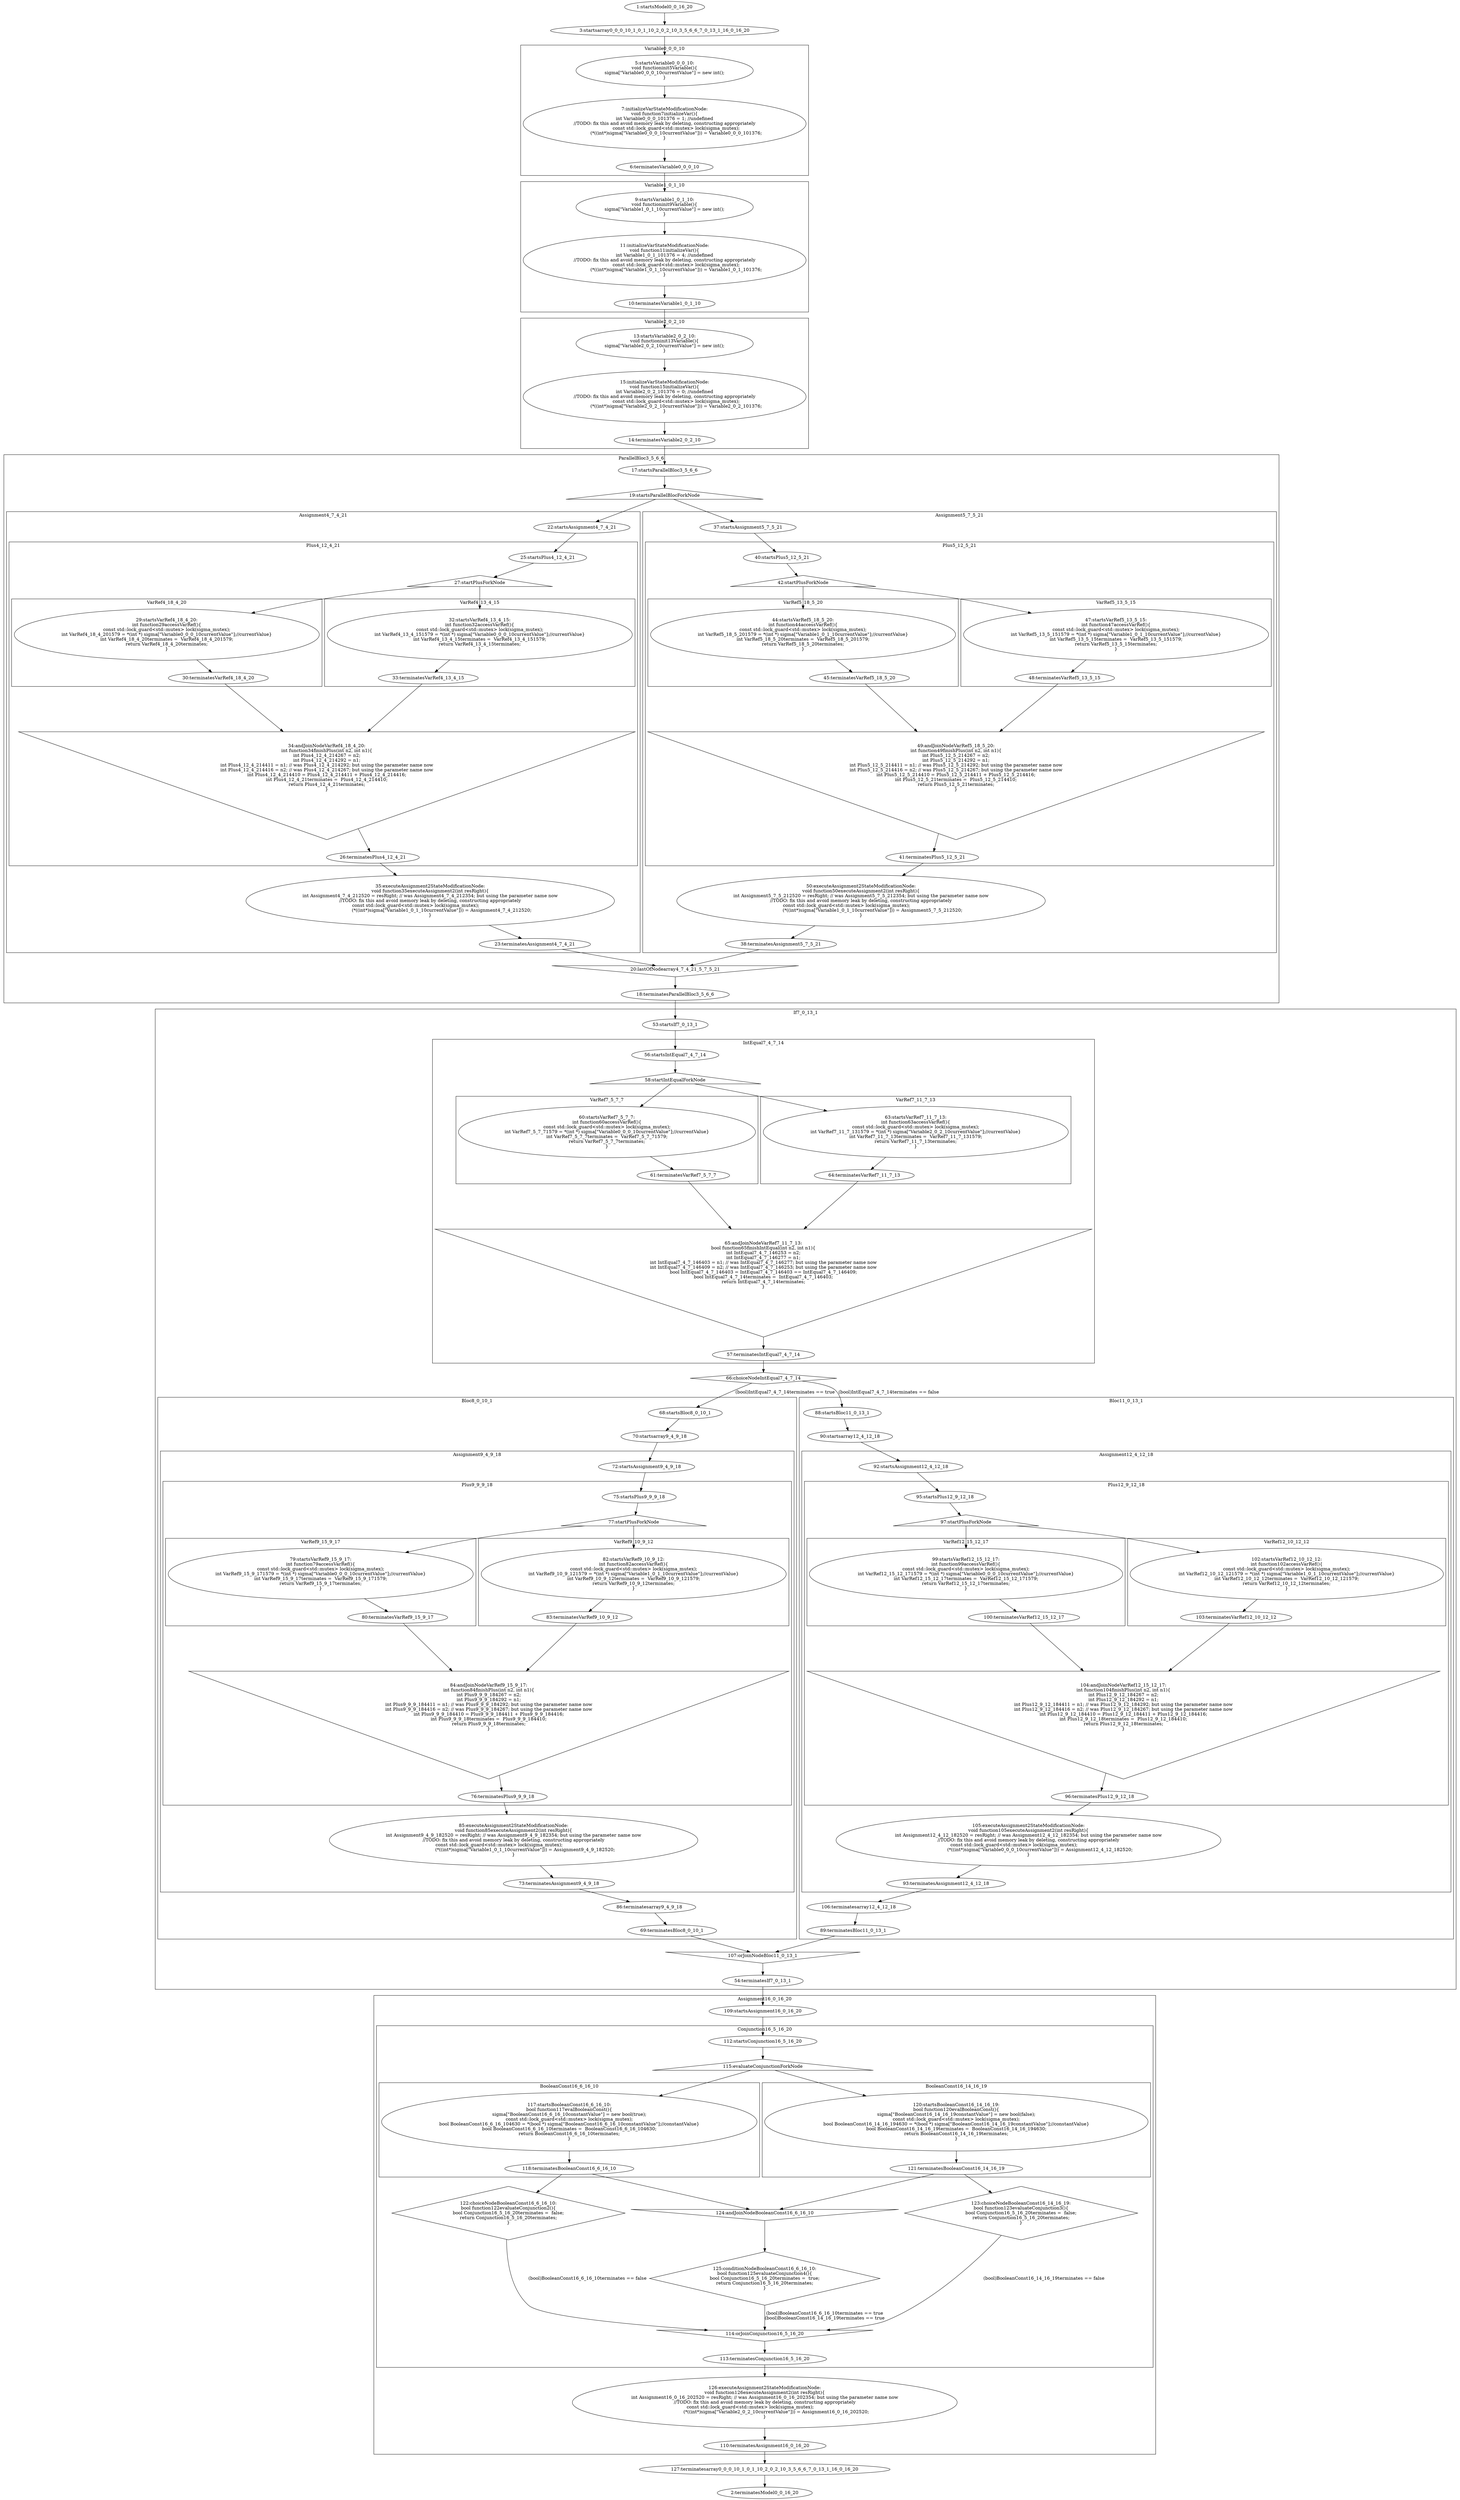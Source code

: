 digraph G {
subgraph cluster_4 {
label = "Variable0_0_0_10";
  "5" [label="5:startsVariable0_0_0_10:
void functioninit5Variable(){
sigma[\"Variable0_0_0_10currentValue\"] = new int();
}" shape="ellipse" ];
  "6" [label="6:terminatesVariable0_0_0_10" shape="ellipse" ];
  "7" [label="7:initializeVarStateModificationNode:
void function7initializeVar(){
int Variable0_0_0_101376 = 1; //undefined
//TODO: fix this and avoid memory leak by deleting, constructing appropriately
                const std::lock_guard<std::mutex> lock(sigma_mutex);
                (*((int*)sigma[\"Variable0_0_0_10currentValue\"])) = Variable0_0_0_101376;
}" shape="ellipse" ];
}
subgraph cluster_8 {
label = "Variable1_0_1_10";
  "9" [label="9:startsVariable1_0_1_10:
void functioninit9Variable(){
sigma[\"Variable1_0_1_10currentValue\"] = new int();
}" shape="ellipse" ];
  "10" [label="10:terminatesVariable1_0_1_10" shape="ellipse" ];
  "11" [label="11:initializeVarStateModificationNode:
void function11initializeVar(){
int Variable1_0_1_101376 = 4; //undefined
//TODO: fix this and avoid memory leak by deleting, constructing appropriately
                const std::lock_guard<std::mutex> lock(sigma_mutex);
                (*((int*)sigma[\"Variable1_0_1_10currentValue\"])) = Variable1_0_1_101376;
}" shape="ellipse" ];
}
subgraph cluster_12 {
label = "Variable2_0_2_10";
  "13" [label="13:startsVariable2_0_2_10:
void functioninit13Variable(){
sigma[\"Variable2_0_2_10currentValue\"] = new int();
}" shape="ellipse" ];
  "14" [label="14:terminatesVariable2_0_2_10" shape="ellipse" ];
  "15" [label="15:initializeVarStateModificationNode:
void function15initializeVar(){
int Variable2_0_2_101376 = 0; //undefined
//TODO: fix this and avoid memory leak by deleting, constructing appropriately
                const std::lock_guard<std::mutex> lock(sigma_mutex);
                (*((int*)sigma[\"Variable2_0_2_10currentValue\"])) = Variable2_0_2_101376;
}" shape="ellipse" ];
}
subgraph cluster_16 {
label = "ParallelBloc3_5_6_6";
  "17" [label="17:startsParallelBloc3_5_6_6" shape="ellipse" ];
  "18" [label="18:terminatesParallelBloc3_5_6_6" shape="ellipse" ];
  "19" [label="19:startsParallelBlocForkNode" shape="triangle" ];
  "20" [label="20:lastOfNodearray4_7_4_21_5_7_5_21" shape="invtriangle" ];
subgraph cluster_21 {
label = "Assignment4_7_4_21";
  "22" [label="22:startsAssignment4_7_4_21" shape="ellipse" ];
  "23" [label="23:terminatesAssignment4_7_4_21" shape="ellipse" ];
  "35" [label="35:executeAssignment2StateModificationNode:
void function35executeAssignment2(int resRight){
int Assignment4_7_4_212520 = resRight; // was Assignment4_7_4_212354; but using the parameter name now
//TODO: fix this and avoid memory leak by deleting, constructing appropriately
                const std::lock_guard<std::mutex> lock(sigma_mutex);                                    
                (*((int*)sigma[\"Variable1_0_1_10currentValue\"])) = Assignment4_7_4_212520;
}" shape="ellipse" ];
subgraph cluster_24 {
label = "Plus4_12_4_21";
  "25" [label="25:startsPlus4_12_4_21" shape="ellipse" ];
  "26" [label="26:terminatesPlus4_12_4_21" shape="ellipse" ];
  "27" [label="27:startPlusForkNode" shape="triangle" ];
  "34" [label="34:andJoinNodeVarRef4_18_4_20:
int function34finishPlus(int n2, int n1){
int Plus4_12_4_214267 = n2;
int Plus4_12_4_214292 = n1;
int Plus4_12_4_214411 = n1; // was Plus4_12_4_214292; but using the parameter name now
int Plus4_12_4_214416 = n2; // was Plus4_12_4_214267; but using the parameter name now
int Plus4_12_4_214410 = Plus4_12_4_214411 + Plus4_12_4_214416;
int Plus4_12_4_21terminates =  Plus4_12_4_214410;
return Plus4_12_4_21terminates;
}" shape="invtriangle" ];
subgraph cluster_28 {
label = "VarRef4_18_4_20";
  "29" [label="29:startsVarRef4_18_4_20:
int function29accessVarRef(){
const std::lock_guard<std::mutex> lock(sigma_mutex);
int VarRef4_18_4_201579 = *(int *) sigma[\"Variable0_0_0_10currentValue\"];//currentValue}
int VarRef4_18_4_20terminates =  VarRef4_18_4_201579;
return VarRef4_18_4_20terminates;
}" shape="ellipse" ];
  "30" [label="30:terminatesVarRef4_18_4_20" shape="ellipse" ];
}
subgraph cluster_31 {
label = "VarRef4_13_4_15";
  "32" [label="32:startsVarRef4_13_4_15:
int function32accessVarRef(){
const std::lock_guard<std::mutex> lock(sigma_mutex);
int VarRef4_13_4_151579 = *(int *) sigma[\"Variable0_0_0_10currentValue\"];//currentValue}
int VarRef4_13_4_15terminates =  VarRef4_13_4_151579;
return VarRef4_13_4_15terminates;
}" shape="ellipse" ];
  "33" [label="33:terminatesVarRef4_13_4_15" shape="ellipse" ];
}
}
}
subgraph cluster_36 {
label = "Assignment5_7_5_21";
  "37" [label="37:startsAssignment5_7_5_21" shape="ellipse" ];
  "38" [label="38:terminatesAssignment5_7_5_21" shape="ellipse" ];
  "50" [label="50:executeAssignment2StateModificationNode:
void function50executeAssignment2(int resRight){
int Assignment5_7_5_212520 = resRight; // was Assignment5_7_5_212354; but using the parameter name now
//TODO: fix this and avoid memory leak by deleting, constructing appropriately
                const std::lock_guard<std::mutex> lock(sigma_mutex);                                    
                (*((int*)sigma[\"Variable1_0_1_10currentValue\"])) = Assignment5_7_5_212520;
}" shape="ellipse" ];
subgraph cluster_39 {
label = "Plus5_12_5_21";
  "40" [label="40:startsPlus5_12_5_21" shape="ellipse" ];
  "41" [label="41:terminatesPlus5_12_5_21" shape="ellipse" ];
  "42" [label="42:startPlusForkNode" shape="triangle" ];
  "49" [label="49:andJoinNodeVarRef5_18_5_20:
int function49finishPlus(int n2, int n1){
int Plus5_12_5_214267 = n2;
int Plus5_12_5_214292 = n1;
int Plus5_12_5_214411 = n1; // was Plus5_12_5_214292; but using the parameter name now
int Plus5_12_5_214416 = n2; // was Plus5_12_5_214267; but using the parameter name now
int Plus5_12_5_214410 = Plus5_12_5_214411 + Plus5_12_5_214416;
int Plus5_12_5_21terminates =  Plus5_12_5_214410;
return Plus5_12_5_21terminates;
}" shape="invtriangle" ];
subgraph cluster_43 {
label = "VarRef5_18_5_20";
  "44" [label="44:startsVarRef5_18_5_20:
int function44accessVarRef(){
const std::lock_guard<std::mutex> lock(sigma_mutex);
int VarRef5_18_5_201579 = *(int *) sigma[\"Variable1_0_1_10currentValue\"];//currentValue}
int VarRef5_18_5_20terminates =  VarRef5_18_5_201579;
return VarRef5_18_5_20terminates;
}" shape="ellipse" ];
  "45" [label="45:terminatesVarRef5_18_5_20" shape="ellipse" ];
}
subgraph cluster_46 {
label = "VarRef5_13_5_15";
  "47" [label="47:startsVarRef5_13_5_15:
int function47accessVarRef(){
const std::lock_guard<std::mutex> lock(sigma_mutex);
int VarRef5_13_5_151579 = *(int *) sigma[\"Variable1_0_1_10currentValue\"];//currentValue}
int VarRef5_13_5_15terminates =  VarRef5_13_5_151579;
return VarRef5_13_5_15terminates;
}" shape="ellipse" ];
  "48" [label="48:terminatesVarRef5_13_5_15" shape="ellipse" ];
}
}
}
}
subgraph cluster_52 {
label = "If7_0_13_1";
  "53" [label="53:startsIf7_0_13_1" shape="ellipse" ];
  "54" [label="54:terminatesIf7_0_13_1" shape="ellipse" ];
  "66" [label="66:choiceNodeIntEqual7_4_7_14" shape="diamond" ];
  "107" [label="107:orJoinNodeBloc11_0_13_1" shape="invtriangle" ];
subgraph cluster_55 {
label = "IntEqual7_4_7_14";
  "56" [label="56:startsIntEqual7_4_7_14" shape="ellipse" ];
  "57" [label="57:terminatesIntEqual7_4_7_14" shape="ellipse" ];
  "58" [label="58:startIntEqualForkNode" shape="triangle" ];
  "65" [label="65:andJoinNodeVarRef7_11_7_13:
bool function65finishIntEqual(int n2, int n1){
int IntEqual7_4_7_146253 = n2;
int IntEqual7_4_7_146277 = n1;
int IntEqual7_4_7_146403 = n1; // was IntEqual7_4_7_146277; but using the parameter name now
int IntEqual7_4_7_146409 = n2; // was IntEqual7_4_7_146253; but using the parameter name now
bool IntEqual7_4_7_146403 = IntEqual7_4_7_146403 == IntEqual7_4_7_146409;
bool IntEqual7_4_7_14terminates =  IntEqual7_4_7_146403;
return IntEqual7_4_7_14terminates;
}" shape="invtriangle" ];
subgraph cluster_59 {
label = "VarRef7_5_7_7";
  "60" [label="60:startsVarRef7_5_7_7:
int function60accessVarRef(){
const std::lock_guard<std::mutex> lock(sigma_mutex);
int VarRef7_5_7_71579 = *(int *) sigma[\"Variable0_0_0_10currentValue\"];//currentValue}
int VarRef7_5_7_7terminates =  VarRef7_5_7_71579;
return VarRef7_5_7_7terminates;
}" shape="ellipse" ];
  "61" [label="61:terminatesVarRef7_5_7_7" shape="ellipse" ];
}
subgraph cluster_62 {
label = "VarRef7_11_7_13";
  "63" [label="63:startsVarRef7_11_7_13:
int function63accessVarRef(){
const std::lock_guard<std::mutex> lock(sigma_mutex);
int VarRef7_11_7_131579 = *(int *) sigma[\"Variable2_0_2_10currentValue\"];//currentValue}
int VarRef7_11_7_13terminates =  VarRef7_11_7_131579;
return VarRef7_11_7_13terminates;
}" shape="ellipse" ];
  "64" [label="64:terminatesVarRef7_11_7_13" shape="ellipse" ];
}
}
subgraph cluster_67 {
label = "Bloc8_0_10_1";
  "68" [label="68:startsBloc8_0_10_1" shape="ellipse" ];
  "69" [label="69:terminatesBloc8_0_10_1" shape="ellipse" ];
  "70" [label="70:startsarray9_4_9_18" shape="ellipse" ];
  "86" [label="86:terminatesarray9_4_9_18" shape="ellipse" ];
subgraph cluster_71 {
label = "Assignment9_4_9_18";
  "72" [label="72:startsAssignment9_4_9_18" shape="ellipse" ];
  "73" [label="73:terminatesAssignment9_4_9_18" shape="ellipse" ];
  "85" [label="85:executeAssignment2StateModificationNode:
void function85executeAssignment2(int resRight){
int Assignment9_4_9_182520 = resRight; // was Assignment9_4_9_182354; but using the parameter name now
//TODO: fix this and avoid memory leak by deleting, constructing appropriately
                const std::lock_guard<std::mutex> lock(sigma_mutex);                                    
                (*((int*)sigma[\"Variable1_0_1_10currentValue\"])) = Assignment9_4_9_182520;
}" shape="ellipse" ];
subgraph cluster_74 {
label = "Plus9_9_9_18";
  "75" [label="75:startsPlus9_9_9_18" shape="ellipse" ];
  "76" [label="76:terminatesPlus9_9_9_18" shape="ellipse" ];
  "77" [label="77:startPlusForkNode" shape="triangle" ];
  "84" [label="84:andJoinNodeVarRef9_15_9_17:
int function84finishPlus(int n2, int n1){
int Plus9_9_9_184267 = n2;
int Plus9_9_9_184292 = n1;
int Plus9_9_9_184411 = n1; // was Plus9_9_9_184292; but using the parameter name now
int Plus9_9_9_184416 = n2; // was Plus9_9_9_184267; but using the parameter name now
int Plus9_9_9_184410 = Plus9_9_9_184411 + Plus9_9_9_184416;
int Plus9_9_9_18terminates =  Plus9_9_9_184410;
return Plus9_9_9_18terminates;
}" shape="invtriangle" ];
subgraph cluster_78 {
label = "VarRef9_15_9_17";
  "79" [label="79:startsVarRef9_15_9_17:
int function79accessVarRef(){
const std::lock_guard<std::mutex> lock(sigma_mutex);
int VarRef9_15_9_171579 = *(int *) sigma[\"Variable0_0_0_10currentValue\"];//currentValue}
int VarRef9_15_9_17terminates =  VarRef9_15_9_171579;
return VarRef9_15_9_17terminates;
}" shape="ellipse" ];
  "80" [label="80:terminatesVarRef9_15_9_17" shape="ellipse" ];
}
subgraph cluster_81 {
label = "VarRef9_10_9_12";
  "82" [label="82:startsVarRef9_10_9_12:
int function82accessVarRef(){
const std::lock_guard<std::mutex> lock(sigma_mutex);
int VarRef9_10_9_121579 = *(int *) sigma[\"Variable1_0_1_10currentValue\"];//currentValue}
int VarRef9_10_9_12terminates =  VarRef9_10_9_121579;
return VarRef9_10_9_12terminates;
}" shape="ellipse" ];
  "83" [label="83:terminatesVarRef9_10_9_12" shape="ellipse" ];
}
}
}
}
subgraph cluster_87 {
label = "Bloc11_0_13_1";
  "88" [label="88:startsBloc11_0_13_1" shape="ellipse" ];
  "89" [label="89:terminatesBloc11_0_13_1" shape="ellipse" ];
  "90" [label="90:startsarray12_4_12_18" shape="ellipse" ];
  "106" [label="106:terminatesarray12_4_12_18" shape="ellipse" ];
subgraph cluster_91 {
label = "Assignment12_4_12_18";
  "92" [label="92:startsAssignment12_4_12_18" shape="ellipse" ];
  "93" [label="93:terminatesAssignment12_4_12_18" shape="ellipse" ];
  "105" [label="105:executeAssignment2StateModificationNode:
void function105executeAssignment2(int resRight){
int Assignment12_4_12_182520 = resRight; // was Assignment12_4_12_182354; but using the parameter name now
//TODO: fix this and avoid memory leak by deleting, constructing appropriately
                const std::lock_guard<std::mutex> lock(sigma_mutex);                                    
                (*((int*)sigma[\"Variable0_0_0_10currentValue\"])) = Assignment12_4_12_182520;
}" shape="ellipse" ];
subgraph cluster_94 {
label = "Plus12_9_12_18";
  "95" [label="95:startsPlus12_9_12_18" shape="ellipse" ];
  "96" [label="96:terminatesPlus12_9_12_18" shape="ellipse" ];
  "97" [label="97:startPlusForkNode" shape="triangle" ];
  "104" [label="104:andJoinNodeVarRef12_15_12_17:
int function104finishPlus(int n2, int n1){
int Plus12_9_12_184267 = n2;
int Plus12_9_12_184292 = n1;
int Plus12_9_12_184411 = n1; // was Plus12_9_12_184292; but using the parameter name now
int Plus12_9_12_184416 = n2; // was Plus12_9_12_184267; but using the parameter name now
int Plus12_9_12_184410 = Plus12_9_12_184411 + Plus12_9_12_184416;
int Plus12_9_12_18terminates =  Plus12_9_12_184410;
return Plus12_9_12_18terminates;
}" shape="invtriangle" ];
subgraph cluster_98 {
label = "VarRef12_15_12_17";
  "99" [label="99:startsVarRef12_15_12_17:
int function99accessVarRef(){
const std::lock_guard<std::mutex> lock(sigma_mutex);
int VarRef12_15_12_171579 = *(int *) sigma[\"Variable0_0_0_10currentValue\"];//currentValue}
int VarRef12_15_12_17terminates =  VarRef12_15_12_171579;
return VarRef12_15_12_17terminates;
}" shape="ellipse" ];
  "100" [label="100:terminatesVarRef12_15_12_17" shape="ellipse" ];
}
subgraph cluster_101 {
label = "VarRef12_10_12_12";
  "102" [label="102:startsVarRef12_10_12_12:
int function102accessVarRef(){
const std::lock_guard<std::mutex> lock(sigma_mutex);
int VarRef12_10_12_121579 = *(int *) sigma[\"Variable1_0_1_10currentValue\"];//currentValue}
int VarRef12_10_12_12terminates =  VarRef12_10_12_121579;
return VarRef12_10_12_12terminates;
}" shape="ellipse" ];
  "103" [label="103:terminatesVarRef12_10_12_12" shape="ellipse" ];
}
}
}
}
}
subgraph cluster_108 {
label = "Assignment16_0_16_20";
  "109" [label="109:startsAssignment16_0_16_20" shape="ellipse" ];
  "110" [label="110:terminatesAssignment16_0_16_20" shape="ellipse" ];
  "126" [label="126:executeAssignment2StateModificationNode:
void function126executeAssignment2(int resRight){
int Assignment16_0_16_202520 = resRight; // was Assignment16_0_16_202354; but using the parameter name now
//TODO: fix this and avoid memory leak by deleting, constructing appropriately
                const std::lock_guard<std::mutex> lock(sigma_mutex);                                    
                (*((int*)sigma[\"Variable2_0_2_10currentValue\"])) = Assignment16_0_16_202520;
}" shape="ellipse" ];
subgraph cluster_111 {
label = "Conjunction16_5_16_20";
  "112" [label="112:startsConjunction16_5_16_20" shape="ellipse" ];
  "113" [label="113:terminatesConjunction16_5_16_20" shape="ellipse" ];
  "114" [label="114:orJoinConjunction16_5_16_20" shape="invtriangle" ];
  "115" [label="115:evaluateConjunctionForkNode" shape="triangle" ];
  "122" [label="122:choiceNodeBooleanConst16_6_16_10:
bool function122evaluateConjunction2(){
bool Conjunction16_5_16_20terminates =  false;
return Conjunction16_5_16_20terminates;
}" shape="diamond" ];
  "123" [label="123:choiceNodeBooleanConst16_14_16_19:
bool function123evaluateConjunction3(){
bool Conjunction16_5_16_20terminates =  false;
return Conjunction16_5_16_20terminates;
}" shape="diamond" ];
  "124" [label="124:andJoinNodeBooleanConst16_6_16_10" shape="invtriangle" ];
  "125" [label="125:conditionNodeBooleanConst16_6_16_10:
bool function125evaluateConjunction4(){
bool Conjunction16_5_16_20terminates =  true;
return Conjunction16_5_16_20terminates;
}" shape="diamond" ];
subgraph cluster_116 {
label = "BooleanConst16_6_16_10";
  "117" [label="117:startsBooleanConst16_6_16_10:
bool function117evalBooleanConst(){
sigma[\"BooleanConst16_6_16_10constantValue\"] = new bool(true);
const std::lock_guard<std::mutex> lock(sigma_mutex);
bool BooleanConst16_6_16_104630 = *(bool *) sigma[\"BooleanConst16_6_16_10constantValue\"];//constantValue}
bool BooleanConst16_6_16_10terminates =  BooleanConst16_6_16_104630;
return BooleanConst16_6_16_10terminates;
}" shape="ellipse" ];
  "118" [label="118:terminatesBooleanConst16_6_16_10" shape="ellipse" ];
}
subgraph cluster_119 {
label = "BooleanConst16_14_16_19";
  "120" [label="120:startsBooleanConst16_14_16_19:
bool function120evalBooleanConst(){
sigma[\"BooleanConst16_14_16_19constantValue\"] = new bool(false);
const std::lock_guard<std::mutex> lock(sigma_mutex);
bool BooleanConst16_14_16_194630 = *(bool *) sigma[\"BooleanConst16_14_16_19constantValue\"];//constantValue}
bool BooleanConst16_14_16_19terminates =  BooleanConst16_14_16_194630;
return BooleanConst16_14_16_19terminates;
}" shape="ellipse" ];
  "121" [label="121:terminatesBooleanConst16_14_16_19" shape="ellipse" ];
}
}
}
  "1" [label="1:startsModel0_0_16_20" shape="ellipse" ];
  "2" [label="2:terminatesModel0_0_16_20" shape="ellipse" ];
  "3" [label="3:startsarray0_0_0_10_1_0_1_10_2_0_2_10_3_5_6_6_7_0_13_1_16_0_16_20" shape="ellipse" ];
  "127" [label="127:terminatesarray0_0_0_10_1_0_1_10_2_0_2_10_3_5_6_6_7_0_13_1_16_0_16_20" shape="ellipse" ];
  "5" -> "7" [label=""];
  "7" -> "6" [label=""];
  "9" -> "11" [label=""];
  "11" -> "10" [label=""];
  "13" -> "15" [label=""];
  "15" -> "14" [label=""];
  "29" -> "30" [label=""];
  "32" -> "33" [label=""];
  "25" -> "27" [label=""];
  "27" -> "29" [label=""];
  "27" -> "32" [label=""];
  "30" -> "34" [label=""];
  "33" -> "34" [label=""];
  "34" -> "26" [label=""];
  "22" -> "25" [label=""];
  "26" -> "35" [label=""];
  "35" -> "23" [label=""];
  "44" -> "45" [label=""];
  "47" -> "48" [label=""];
  "40" -> "42" [label=""];
  "42" -> "44" [label=""];
  "42" -> "47" [label=""];
  "45" -> "49" [label=""];
  "48" -> "49" [label=""];
  "49" -> "41" [label=""];
  "37" -> "40" [label=""];
  "41" -> "50" [label=""];
  "50" -> "38" [label=""];
  "17" -> "19" [label=""];
  "19" -> "22" [label=""];
  "23" -> "20" [label=""];
  "19" -> "37" [label=""];
  "38" -> "20" [label=""];
  "20" -> "18" [label=""];
  "60" -> "61" [label=""];
  "63" -> "64" [label=""];
  "56" -> "58" [label=""];
  "58" -> "60" [label=""];
  "58" -> "63" [label=""];
  "64" -> "65" [label=""];
  "61" -> "65" [label=""];
  "65" -> "57" [label=""];
  "79" -> "80" [label=""];
  "82" -> "83" [label=""];
  "75" -> "77" [label=""];
  "77" -> "79" [label=""];
  "77" -> "82" [label=""];
  "80" -> "84" [label=""];
  "83" -> "84" [label=""];
  "84" -> "76" [label=""];
  "72" -> "75" [label=""];
  "76" -> "85" [label=""];
  "85" -> "73" [label=""];
  "68" -> "70" [label=""];
  "70" -> "72" [label=""];
  "73" -> "86" [label=""];
  "86" -> "69" [label=""];
  "99" -> "100" [label=""];
  "102" -> "103" [label=""];
  "95" -> "97" [label=""];
  "97" -> "99" [label=""];
  "97" -> "102" [label=""];
  "100" -> "104" [label=""];
  "103" -> "104" [label=""];
  "104" -> "96" [label=""];
  "92" -> "95" [label=""];
  "96" -> "105" [label=""];
  "105" -> "93" [label=""];
  "88" -> "90" [label=""];
  "90" -> "92" [label=""];
  "93" -> "106" [label=""];
  "106" -> "89" [label=""];
  "53" -> "56" [label=""];
  "57" -> "66" [label=""];
  "66" -> "68" [label="(bool)IntEqual7_4_7_14terminates == true"];
  "66" -> "88" [label="(bool)IntEqual7_4_7_14terminates == false"];
  "89" -> "107" [label=""];
  "69" -> "107" [label=""];
  "107" -> "54" [label=""];
  "117" -> "118" [label=""];
  "120" -> "121" [label=""];
  "114" -> "113" [label=""];
  "112" -> "115" [label=""];
  "115" -> "117" [label=""];
  "115" -> "120" [label=""];
  "118" -> "122" [label=""];
  "122" -> "114" [label="(bool)BooleanConst16_6_16_10terminates == false"];
  "121" -> "123" [label=""];
  "123" -> "114" [label="(bool)BooleanConst16_14_16_19terminates == false"];
  "118" -> "124" [label=""];
  "121" -> "124" [label=""];
  "124" -> "125" [label=""];
  "125" -> "114" [label="(bool)BooleanConst16_6_16_10terminates == true
(bool)BooleanConst16_14_16_19terminates == true"];
  "109" -> "112" [label=""];
  "113" -> "126" [label=""];
  "126" -> "110" [label=""];
  "1" -> "3" [label=""];
  "3" -> "5" [label=""];
  "6" -> "9" [label=""];
  "10" -> "13" [label=""];
  "14" -> "17" [label=""];
  "18" -> "53" [label=""];
  "54" -> "109" [label=""];
  "110" -> "127" [label=""];
  "127" -> "2" [label=""];
}